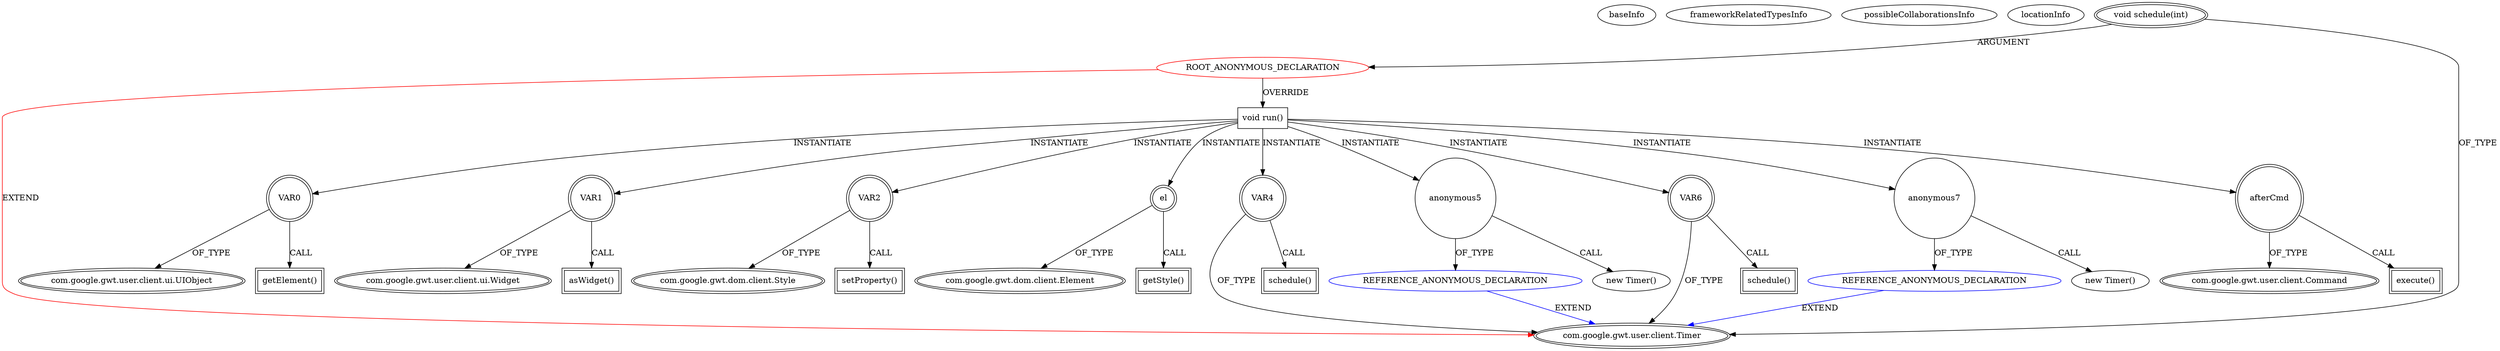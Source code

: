 digraph {
baseInfo[graphId=4153,category="extension_graph",isAnonymous=true,possibleRelation=true]
frameworkRelatedTypesInfo[0="com.google.gwt.user.client.Timer"]
possibleCollaborationsInfo[0="4153~OVERRIDING_METHOD_DECLARATION-INSTANTIATION-~com.google.gwt.user.client.Timer ~com.google.gwt.user.client.Timer ~true~true"]
locationInfo[projectName="nextinterfaces-next",filePath="/nextinterfaces-next/next-master/src/next/i/controller/XController.java",contextSignature="void animate_(com.google.gwt.user.client.Command,int,int,next.i.controller.Animator[])",graphId="4153"]
0[label="ROOT_ANONYMOUS_DECLARATION",vertexType="ROOT_ANONYMOUS_DECLARATION",isFrameworkType=false,color=red]
1[label="com.google.gwt.user.client.Timer",vertexType="FRAMEWORK_CLASS_TYPE",isFrameworkType=true,peripheries=2]
2[label="void schedule(int)",vertexType="OUTSIDE_CALL",isFrameworkType=true,peripheries=2]
4[label="void run()",vertexType="OVERRIDING_METHOD_DECLARATION",isFrameworkType=false,shape=box]
5[label="VAR0",vertexType="VARIABLE_EXPRESION",isFrameworkType=true,peripheries=2,shape=circle]
7[label="com.google.gwt.user.client.ui.UIObject",vertexType="FRAMEWORK_CLASS_TYPE",isFrameworkType=true,peripheries=2]
6[label="getElement()",vertexType="INSIDE_CALL",isFrameworkType=true,peripheries=2,shape=box]
8[label="VAR1",vertexType="VARIABLE_EXPRESION",isFrameworkType=true,peripheries=2,shape=circle]
10[label="com.google.gwt.user.client.ui.Widget",vertexType="FRAMEWORK_CLASS_TYPE",isFrameworkType=true,peripheries=2]
9[label="asWidget()",vertexType="INSIDE_CALL",isFrameworkType=true,peripheries=2,shape=box]
11[label="VAR2",vertexType="VARIABLE_EXPRESION",isFrameworkType=true,peripheries=2,shape=circle]
13[label="com.google.gwt.dom.client.Style",vertexType="FRAMEWORK_CLASS_TYPE",isFrameworkType=true,peripheries=2]
12[label="setProperty()",vertexType="INSIDE_CALL",isFrameworkType=true,peripheries=2,shape=box]
14[label="el",vertexType="VARIABLE_EXPRESION",isFrameworkType=true,peripheries=2,shape=circle]
16[label="com.google.gwt.dom.client.Element",vertexType="FRAMEWORK_CLASS_TYPE",isFrameworkType=true,peripheries=2]
15[label="getStyle()",vertexType="INSIDE_CALL",isFrameworkType=true,peripheries=2,shape=box]
17[label="VAR4",vertexType="VARIABLE_EXPRESION",isFrameworkType=true,peripheries=2,shape=circle]
18[label="schedule()",vertexType="INSIDE_CALL",isFrameworkType=true,peripheries=2,shape=box]
21[label="anonymous5",vertexType="VARIABLE_EXPRESION",isFrameworkType=false,shape=circle]
22[label="REFERENCE_ANONYMOUS_DECLARATION",vertexType="REFERENCE_ANONYMOUS_DECLARATION",isFrameworkType=false,color=blue]
20[label="new Timer()",vertexType="CONSTRUCTOR_CALL",isFrameworkType=false]
24[label="VAR6",vertexType="VARIABLE_EXPRESION",isFrameworkType=true,peripheries=2,shape=circle]
25[label="schedule()",vertexType="INSIDE_CALL",isFrameworkType=true,peripheries=2,shape=box]
28[label="anonymous7",vertexType="VARIABLE_EXPRESION",isFrameworkType=false,shape=circle]
29[label="REFERENCE_ANONYMOUS_DECLARATION",vertexType="REFERENCE_ANONYMOUS_DECLARATION",isFrameworkType=false,color=blue]
27[label="new Timer()",vertexType="CONSTRUCTOR_CALL",isFrameworkType=false]
31[label="afterCmd",vertexType="VARIABLE_EXPRESION",isFrameworkType=true,peripheries=2,shape=circle]
33[label="com.google.gwt.user.client.Command",vertexType="FRAMEWORK_INTERFACE_TYPE",isFrameworkType=true,peripheries=2]
32[label="execute()",vertexType="INSIDE_CALL",isFrameworkType=true,peripheries=2,shape=box]
0->1[label="EXTEND",color=red]
2->0[label="ARGUMENT"]
2->1[label="OF_TYPE"]
0->4[label="OVERRIDE"]
4->5[label="INSTANTIATE"]
5->7[label="OF_TYPE"]
5->6[label="CALL"]
4->8[label="INSTANTIATE"]
8->10[label="OF_TYPE"]
8->9[label="CALL"]
4->11[label="INSTANTIATE"]
11->13[label="OF_TYPE"]
11->12[label="CALL"]
4->14[label="INSTANTIATE"]
14->16[label="OF_TYPE"]
14->15[label="CALL"]
4->17[label="INSTANTIATE"]
17->1[label="OF_TYPE"]
17->18[label="CALL"]
4->21[label="INSTANTIATE"]
22->1[label="EXTEND",color=blue]
21->22[label="OF_TYPE"]
21->20[label="CALL"]
4->24[label="INSTANTIATE"]
24->1[label="OF_TYPE"]
24->25[label="CALL"]
4->28[label="INSTANTIATE"]
29->1[label="EXTEND",color=blue]
28->29[label="OF_TYPE"]
28->27[label="CALL"]
4->31[label="INSTANTIATE"]
31->33[label="OF_TYPE"]
31->32[label="CALL"]
}
